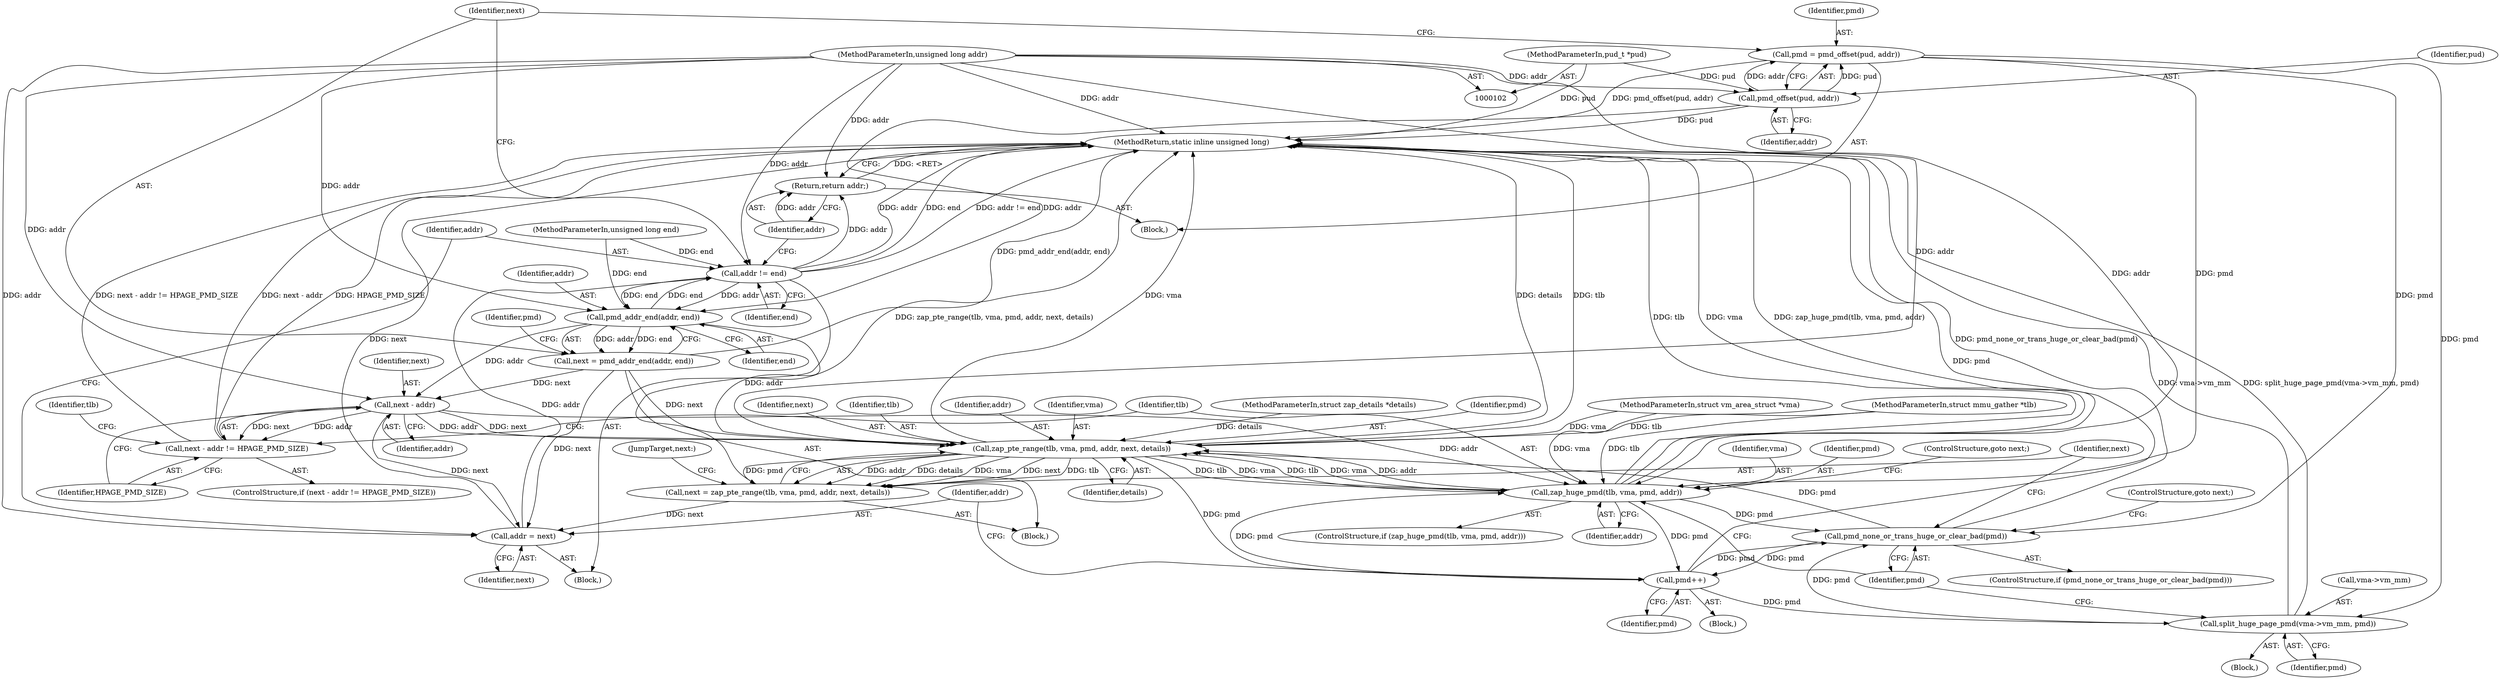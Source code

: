 digraph "0_linux_4a1d704194a441bf83c636004a479e01360ec850_6@pointer" {
"1000112" [label="(Call,pmd = pmd_offset(pud, addr))"];
"1000114" [label="(Call,pmd_offset(pud, addr))"];
"1000105" [label="(MethodParameterIn,pud_t *pud)"];
"1000106" [label="(MethodParameterIn,unsigned long addr)"];
"1000145" [label="(Call,split_huge_page_pmd(vma->vm_mm, pmd))"];
"1000159" [label="(Call,pmd_none_or_trans_huge_or_clear_bad(pmd))"];
"1000164" [label="(Call,zap_pte_range(tlb, vma, pmd, addr, next, details))"];
"1000152" [label="(Call,zap_huge_pmd(tlb, vma, pmd, addr))"];
"1000174" [label="(Call,pmd++)"];
"1000162" [label="(Call,next = zap_pte_range(tlb, vma, pmd, addr, next, details))"];
"1000177" [label="(Call,addr = next)"];
"1000180" [label="(Call,addr != end)"];
"1000121" [label="(Call,pmd_addr_end(addr, end))"];
"1000119" [label="(Call,next = pmd_addr_end(addr, end))"];
"1000131" [label="(Call,next - addr)"];
"1000130" [label="(Call,next - addr != HPAGE_PMD_SIZE)"];
"1000183" [label="(Return,return addr;)"];
"1000116" [label="(Identifier,addr)"];
"1000173" [label="(Block,)"];
"1000133" [label="(Identifier,addr)"];
"1000161" [label="(ControlStructure,goto next;)"];
"1000177" [label="(Call,addr = next)"];
"1000156" [label="(Identifier,addr)"];
"1000114" [label="(Call,pmd_offset(pud, addr))"];
"1000168" [label="(Identifier,addr)"];
"1000134" [label="(Identifier,HPAGE_PMD_SIZE)"];
"1000118" [label="(Block,)"];
"1000184" [label="(Identifier,addr)"];
"1000123" [label="(Identifier,end)"];
"1000152" [label="(Call,zap_huge_pmd(tlb, vma, pmd, addr))"];
"1000166" [label="(Identifier,vma)"];
"1000115" [label="(Identifier,pud)"];
"1000155" [label="(Identifier,pmd)"];
"1000164" [label="(Call,zap_pte_range(tlb, vma, pmd, addr, next, details))"];
"1000174" [label="(Call,pmd++)"];
"1000119" [label="(Call,next = pmd_addr_end(addr, end))"];
"1000159" [label="(Call,pmd_none_or_trans_huge_or_clear_bad(pmd))"];
"1000182" [label="(Identifier,end)"];
"1000120" [label="(Identifier,next)"];
"1000142" [label="(Identifier,tlb)"];
"1000105" [label="(MethodParameterIn,pud_t *pud)"];
"1000162" [label="(Call,next = zap_pte_range(tlb, vma, pmd, addr, next, details))"];
"1000145" [label="(Call,split_huge_page_pmd(vma->vm_mm, pmd))"];
"1000171" [label="(JumpTarget,next:)"];
"1000129" [label="(ControlStructure,if (next - addr != HPAGE_PMD_SIZE))"];
"1000157" [label="(ControlStructure,goto next;)"];
"1000183" [label="(Return,return addr;)"];
"1000108" [label="(MethodParameterIn,struct zap_details *details)"];
"1000178" [label="(Identifier,addr)"];
"1000127" [label="(Identifier,pmd)"];
"1000130" [label="(Call,next - addr != HPAGE_PMD_SIZE)"];
"1000176" [label="(Block,)"];
"1000107" [label="(MethodParameterIn,unsigned long end)"];
"1000135" [label="(Block,)"];
"1000170" [label="(Identifier,details)"];
"1000146" [label="(Call,vma->vm_mm)"];
"1000106" [label="(MethodParameterIn,unsigned long addr)"];
"1000112" [label="(Call,pmd = pmd_offset(pud, addr))"];
"1000121" [label="(Call,pmd_addr_end(addr, end))"];
"1000103" [label="(MethodParameterIn,struct mmu_gather *tlb)"];
"1000158" [label="(ControlStructure,if (pmd_none_or_trans_huge_or_clear_bad(pmd)))"];
"1000175" [label="(Identifier,pmd)"];
"1000180" [label="(Call,addr != end)"];
"1000113" [label="(Identifier,pmd)"];
"1000149" [label="(Identifier,pmd)"];
"1000163" [label="(Identifier,next)"];
"1000109" [label="(Block,)"];
"1000153" [label="(Identifier,tlb)"];
"1000132" [label="(Identifier,next)"];
"1000154" [label="(Identifier,vma)"];
"1000122" [label="(Identifier,addr)"];
"1000160" [label="(Identifier,pmd)"];
"1000179" [label="(Identifier,next)"];
"1000181" [label="(Identifier,addr)"];
"1000131" [label="(Call,next - addr)"];
"1000167" [label="(Identifier,pmd)"];
"1000104" [label="(MethodParameterIn,struct vm_area_struct *vma)"];
"1000185" [label="(MethodReturn,static inline unsigned long)"];
"1000151" [label="(ControlStructure,if (zap_huge_pmd(tlb, vma, pmd, addr)))"];
"1000169" [label="(Identifier,next)"];
"1000165" [label="(Identifier,tlb)"];
"1000112" -> "1000109"  [label="AST: "];
"1000112" -> "1000114"  [label="CFG: "];
"1000113" -> "1000112"  [label="AST: "];
"1000114" -> "1000112"  [label="AST: "];
"1000120" -> "1000112"  [label="CFG: "];
"1000112" -> "1000185"  [label="DDG: pmd_offset(pud, addr)"];
"1000114" -> "1000112"  [label="DDG: pud"];
"1000114" -> "1000112"  [label="DDG: addr"];
"1000112" -> "1000145"  [label="DDG: pmd"];
"1000112" -> "1000152"  [label="DDG: pmd"];
"1000112" -> "1000159"  [label="DDG: pmd"];
"1000114" -> "1000116"  [label="CFG: "];
"1000115" -> "1000114"  [label="AST: "];
"1000116" -> "1000114"  [label="AST: "];
"1000114" -> "1000185"  [label="DDG: pud"];
"1000105" -> "1000114"  [label="DDG: pud"];
"1000106" -> "1000114"  [label="DDG: addr"];
"1000114" -> "1000121"  [label="DDG: addr"];
"1000105" -> "1000102"  [label="AST: "];
"1000105" -> "1000185"  [label="DDG: pud"];
"1000106" -> "1000102"  [label="AST: "];
"1000106" -> "1000185"  [label="DDG: addr"];
"1000106" -> "1000121"  [label="DDG: addr"];
"1000106" -> "1000131"  [label="DDG: addr"];
"1000106" -> "1000152"  [label="DDG: addr"];
"1000106" -> "1000164"  [label="DDG: addr"];
"1000106" -> "1000177"  [label="DDG: addr"];
"1000106" -> "1000180"  [label="DDG: addr"];
"1000106" -> "1000183"  [label="DDG: addr"];
"1000145" -> "1000135"  [label="AST: "];
"1000145" -> "1000149"  [label="CFG: "];
"1000146" -> "1000145"  [label="AST: "];
"1000149" -> "1000145"  [label="AST: "];
"1000160" -> "1000145"  [label="CFG: "];
"1000145" -> "1000185"  [label="DDG: split_huge_page_pmd(vma->vm_mm, pmd)"];
"1000145" -> "1000185"  [label="DDG: vma->vm_mm"];
"1000174" -> "1000145"  [label="DDG: pmd"];
"1000145" -> "1000159"  [label="DDG: pmd"];
"1000159" -> "1000158"  [label="AST: "];
"1000159" -> "1000160"  [label="CFG: "];
"1000160" -> "1000159"  [label="AST: "];
"1000161" -> "1000159"  [label="CFG: "];
"1000163" -> "1000159"  [label="CFG: "];
"1000159" -> "1000185"  [label="DDG: pmd_none_or_trans_huge_or_clear_bad(pmd)"];
"1000152" -> "1000159"  [label="DDG: pmd"];
"1000174" -> "1000159"  [label="DDG: pmd"];
"1000159" -> "1000164"  [label="DDG: pmd"];
"1000159" -> "1000174"  [label="DDG: pmd"];
"1000164" -> "1000162"  [label="AST: "];
"1000164" -> "1000170"  [label="CFG: "];
"1000165" -> "1000164"  [label="AST: "];
"1000166" -> "1000164"  [label="AST: "];
"1000167" -> "1000164"  [label="AST: "];
"1000168" -> "1000164"  [label="AST: "];
"1000169" -> "1000164"  [label="AST: "];
"1000170" -> "1000164"  [label="AST: "];
"1000162" -> "1000164"  [label="CFG: "];
"1000164" -> "1000185"  [label="DDG: vma"];
"1000164" -> "1000185"  [label="DDG: details"];
"1000164" -> "1000185"  [label="DDG: tlb"];
"1000164" -> "1000152"  [label="DDG: tlb"];
"1000164" -> "1000152"  [label="DDG: vma"];
"1000164" -> "1000162"  [label="DDG: addr"];
"1000164" -> "1000162"  [label="DDG: details"];
"1000164" -> "1000162"  [label="DDG: vma"];
"1000164" -> "1000162"  [label="DDG: next"];
"1000164" -> "1000162"  [label="DDG: tlb"];
"1000164" -> "1000162"  [label="DDG: pmd"];
"1000152" -> "1000164"  [label="DDG: tlb"];
"1000152" -> "1000164"  [label="DDG: vma"];
"1000152" -> "1000164"  [label="DDG: addr"];
"1000103" -> "1000164"  [label="DDG: tlb"];
"1000104" -> "1000164"  [label="DDG: vma"];
"1000131" -> "1000164"  [label="DDG: addr"];
"1000131" -> "1000164"  [label="DDG: next"];
"1000121" -> "1000164"  [label="DDG: addr"];
"1000119" -> "1000164"  [label="DDG: next"];
"1000108" -> "1000164"  [label="DDG: details"];
"1000164" -> "1000174"  [label="DDG: pmd"];
"1000152" -> "1000151"  [label="AST: "];
"1000152" -> "1000156"  [label="CFG: "];
"1000153" -> "1000152"  [label="AST: "];
"1000154" -> "1000152"  [label="AST: "];
"1000155" -> "1000152"  [label="AST: "];
"1000156" -> "1000152"  [label="AST: "];
"1000157" -> "1000152"  [label="CFG: "];
"1000160" -> "1000152"  [label="CFG: "];
"1000152" -> "1000185"  [label="DDG: tlb"];
"1000152" -> "1000185"  [label="DDG: vma"];
"1000152" -> "1000185"  [label="DDG: zap_huge_pmd(tlb, vma, pmd, addr)"];
"1000103" -> "1000152"  [label="DDG: tlb"];
"1000104" -> "1000152"  [label="DDG: vma"];
"1000174" -> "1000152"  [label="DDG: pmd"];
"1000131" -> "1000152"  [label="DDG: addr"];
"1000152" -> "1000174"  [label="DDG: pmd"];
"1000174" -> "1000173"  [label="AST: "];
"1000174" -> "1000175"  [label="CFG: "];
"1000175" -> "1000174"  [label="AST: "];
"1000178" -> "1000174"  [label="CFG: "];
"1000174" -> "1000185"  [label="DDG: pmd"];
"1000162" -> "1000118"  [label="AST: "];
"1000163" -> "1000162"  [label="AST: "];
"1000171" -> "1000162"  [label="CFG: "];
"1000162" -> "1000185"  [label="DDG: zap_pte_range(tlb, vma, pmd, addr, next, details)"];
"1000162" -> "1000177"  [label="DDG: next"];
"1000177" -> "1000176"  [label="AST: "];
"1000177" -> "1000179"  [label="CFG: "];
"1000178" -> "1000177"  [label="AST: "];
"1000179" -> "1000177"  [label="AST: "];
"1000181" -> "1000177"  [label="CFG: "];
"1000177" -> "1000185"  [label="DDG: next"];
"1000131" -> "1000177"  [label="DDG: next"];
"1000119" -> "1000177"  [label="DDG: next"];
"1000177" -> "1000180"  [label="DDG: addr"];
"1000180" -> "1000176"  [label="AST: "];
"1000180" -> "1000182"  [label="CFG: "];
"1000181" -> "1000180"  [label="AST: "];
"1000182" -> "1000180"  [label="AST: "];
"1000120" -> "1000180"  [label="CFG: "];
"1000184" -> "1000180"  [label="CFG: "];
"1000180" -> "1000185"  [label="DDG: addr"];
"1000180" -> "1000185"  [label="DDG: end"];
"1000180" -> "1000185"  [label="DDG: addr != end"];
"1000180" -> "1000121"  [label="DDG: addr"];
"1000180" -> "1000121"  [label="DDG: end"];
"1000121" -> "1000180"  [label="DDG: end"];
"1000107" -> "1000180"  [label="DDG: end"];
"1000180" -> "1000183"  [label="DDG: addr"];
"1000121" -> "1000119"  [label="AST: "];
"1000121" -> "1000123"  [label="CFG: "];
"1000122" -> "1000121"  [label="AST: "];
"1000123" -> "1000121"  [label="AST: "];
"1000119" -> "1000121"  [label="CFG: "];
"1000121" -> "1000119"  [label="DDG: addr"];
"1000121" -> "1000119"  [label="DDG: end"];
"1000107" -> "1000121"  [label="DDG: end"];
"1000121" -> "1000131"  [label="DDG: addr"];
"1000119" -> "1000118"  [label="AST: "];
"1000120" -> "1000119"  [label="AST: "];
"1000127" -> "1000119"  [label="CFG: "];
"1000119" -> "1000185"  [label="DDG: pmd_addr_end(addr, end)"];
"1000119" -> "1000131"  [label="DDG: next"];
"1000131" -> "1000130"  [label="AST: "];
"1000131" -> "1000133"  [label="CFG: "];
"1000132" -> "1000131"  [label="AST: "];
"1000133" -> "1000131"  [label="AST: "];
"1000134" -> "1000131"  [label="CFG: "];
"1000131" -> "1000130"  [label="DDG: next"];
"1000131" -> "1000130"  [label="DDG: addr"];
"1000130" -> "1000129"  [label="AST: "];
"1000130" -> "1000134"  [label="CFG: "];
"1000134" -> "1000130"  [label="AST: "];
"1000142" -> "1000130"  [label="CFG: "];
"1000153" -> "1000130"  [label="CFG: "];
"1000130" -> "1000185"  [label="DDG: next - addr != HPAGE_PMD_SIZE"];
"1000130" -> "1000185"  [label="DDG: HPAGE_PMD_SIZE"];
"1000130" -> "1000185"  [label="DDG: next - addr"];
"1000183" -> "1000109"  [label="AST: "];
"1000183" -> "1000184"  [label="CFG: "];
"1000184" -> "1000183"  [label="AST: "];
"1000185" -> "1000183"  [label="CFG: "];
"1000183" -> "1000185"  [label="DDG: <RET>"];
"1000184" -> "1000183"  [label="DDG: addr"];
}
